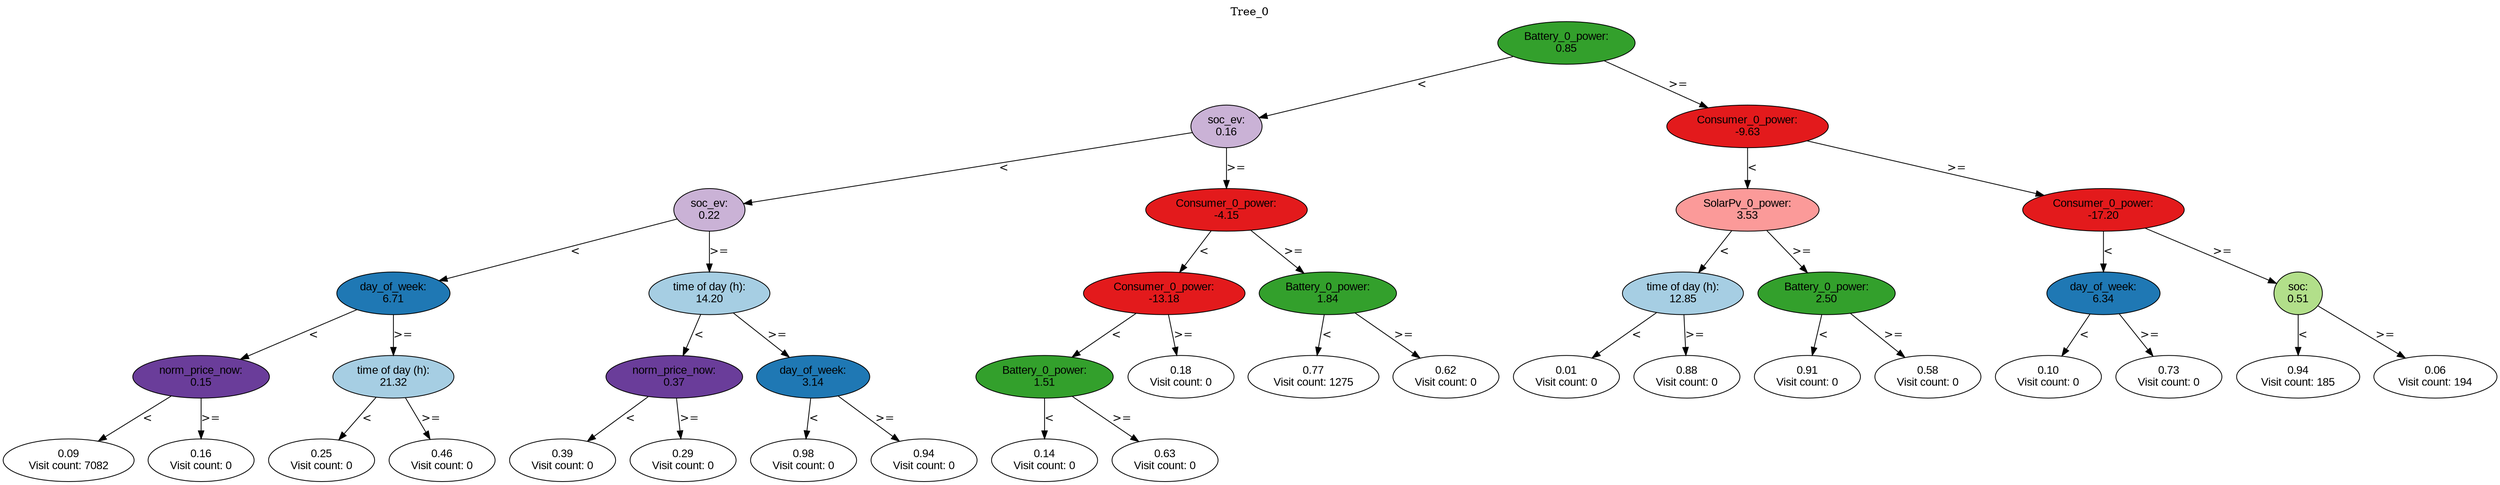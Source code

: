 digraph BST {
    node [fontname="Arial" style=filled colorscheme=paired12];
    0 [ label = "Battery_0_power:
0.85" fillcolor=4];
    1 [ label = "soc_ev:
0.16" fillcolor=9];
    2 [ label = "soc_ev:
0.22" fillcolor=9];
    3 [ label = "day_of_week:
6.71" fillcolor=2];
    4 [ label = "norm_price_now:
0.15" fillcolor=10];
    5 [ label = "0.09
Visit count: 7082" fillcolor=white];
    6 [ label = "0.16
Visit count: 0" fillcolor=white];
    7 [ label = "time of day (h):
21.32" fillcolor=1];
    8 [ label = "0.25
Visit count: 0" fillcolor=white];
    9 [ label = "0.46
Visit count: 0" fillcolor=white];
    10 [ label = "time of day (h):
14.20" fillcolor=1];
    11 [ label = "norm_price_now:
0.37" fillcolor=10];
    12 [ label = "0.39
Visit count: 0" fillcolor=white];
    13 [ label = "0.29
Visit count: 0" fillcolor=white];
    14 [ label = "day_of_week:
3.14" fillcolor=2];
    15 [ label = "0.98
Visit count: 0" fillcolor=white];
    16 [ label = "0.94
Visit count: 0" fillcolor=white];
    17 [ label = "Consumer_0_power:
-4.15" fillcolor=6];
    18 [ label = "Consumer_0_power:
-13.18" fillcolor=6];
    19 [ label = "Battery_0_power:
1.51" fillcolor=4];
    20 [ label = "0.14
Visit count: 0" fillcolor=white];
    21 [ label = "0.63
Visit count: 0" fillcolor=white];
    22 [ label = "0.18
Visit count: 0" fillcolor=white];
    23 [ label = "Battery_0_power:
1.84" fillcolor=4];
    24 [ label = "0.77
Visit count: 1275" fillcolor=white];
    25 [ label = "0.62
Visit count: 0" fillcolor=white];
    26 [ label = "Consumer_0_power:
-9.63" fillcolor=6];
    27 [ label = "SolarPv_0_power:
3.53" fillcolor=5];
    28 [ label = "time of day (h):
12.85" fillcolor=1];
    29 [ label = "0.01
Visit count: 0" fillcolor=white];
    30 [ label = "0.88
Visit count: 0" fillcolor=white];
    31 [ label = "Battery_0_power:
2.50" fillcolor=4];
    32 [ label = "0.91
Visit count: 0" fillcolor=white];
    33 [ label = "0.58
Visit count: 0" fillcolor=white];
    34 [ label = "Consumer_0_power:
-17.20" fillcolor=6];
    35 [ label = "day_of_week:
6.34" fillcolor=2];
    36 [ label = "0.10
Visit count: 0" fillcolor=white];
    37 [ label = "0.73
Visit count: 0" fillcolor=white];
    38 [ label = "soc:
0.51" fillcolor=3];
    39 [ label = "0.94
Visit count: 185" fillcolor=white];
    40 [ label = "0.06
Visit count: 194" fillcolor=white];

    0  -> 1[ label = "<"];
    0  -> 26[ label = ">="];
    1  -> 2[ label = "<"];
    1  -> 17[ label = ">="];
    2  -> 3[ label = "<"];
    2  -> 10[ label = ">="];
    3  -> 4[ label = "<"];
    3  -> 7[ label = ">="];
    4  -> 5[ label = "<"];
    4  -> 6[ label = ">="];
    7  -> 8[ label = "<"];
    7  -> 9[ label = ">="];
    10  -> 11[ label = "<"];
    10  -> 14[ label = ">="];
    11  -> 12[ label = "<"];
    11  -> 13[ label = ">="];
    14  -> 15[ label = "<"];
    14  -> 16[ label = ">="];
    17  -> 18[ label = "<"];
    17  -> 23[ label = ">="];
    18  -> 19[ label = "<"];
    18  -> 22[ label = ">="];
    19  -> 20[ label = "<"];
    19  -> 21[ label = ">="];
    23  -> 24[ label = "<"];
    23  -> 25[ label = ">="];
    26  -> 27[ label = "<"];
    26  -> 34[ label = ">="];
    27  -> 28[ label = "<"];
    27  -> 31[ label = ">="];
    28  -> 29[ label = "<"];
    28  -> 30[ label = ">="];
    31  -> 32[ label = "<"];
    31  -> 33[ label = ">="];
    34  -> 35[ label = "<"];
    34  -> 38[ label = ">="];
    35  -> 36[ label = "<"];
    35  -> 37[ label = ">="];
    38  -> 39[ label = "<"];
    38  -> 40[ label = ">="];

    labelloc="t";
    label="Tree_0";
}